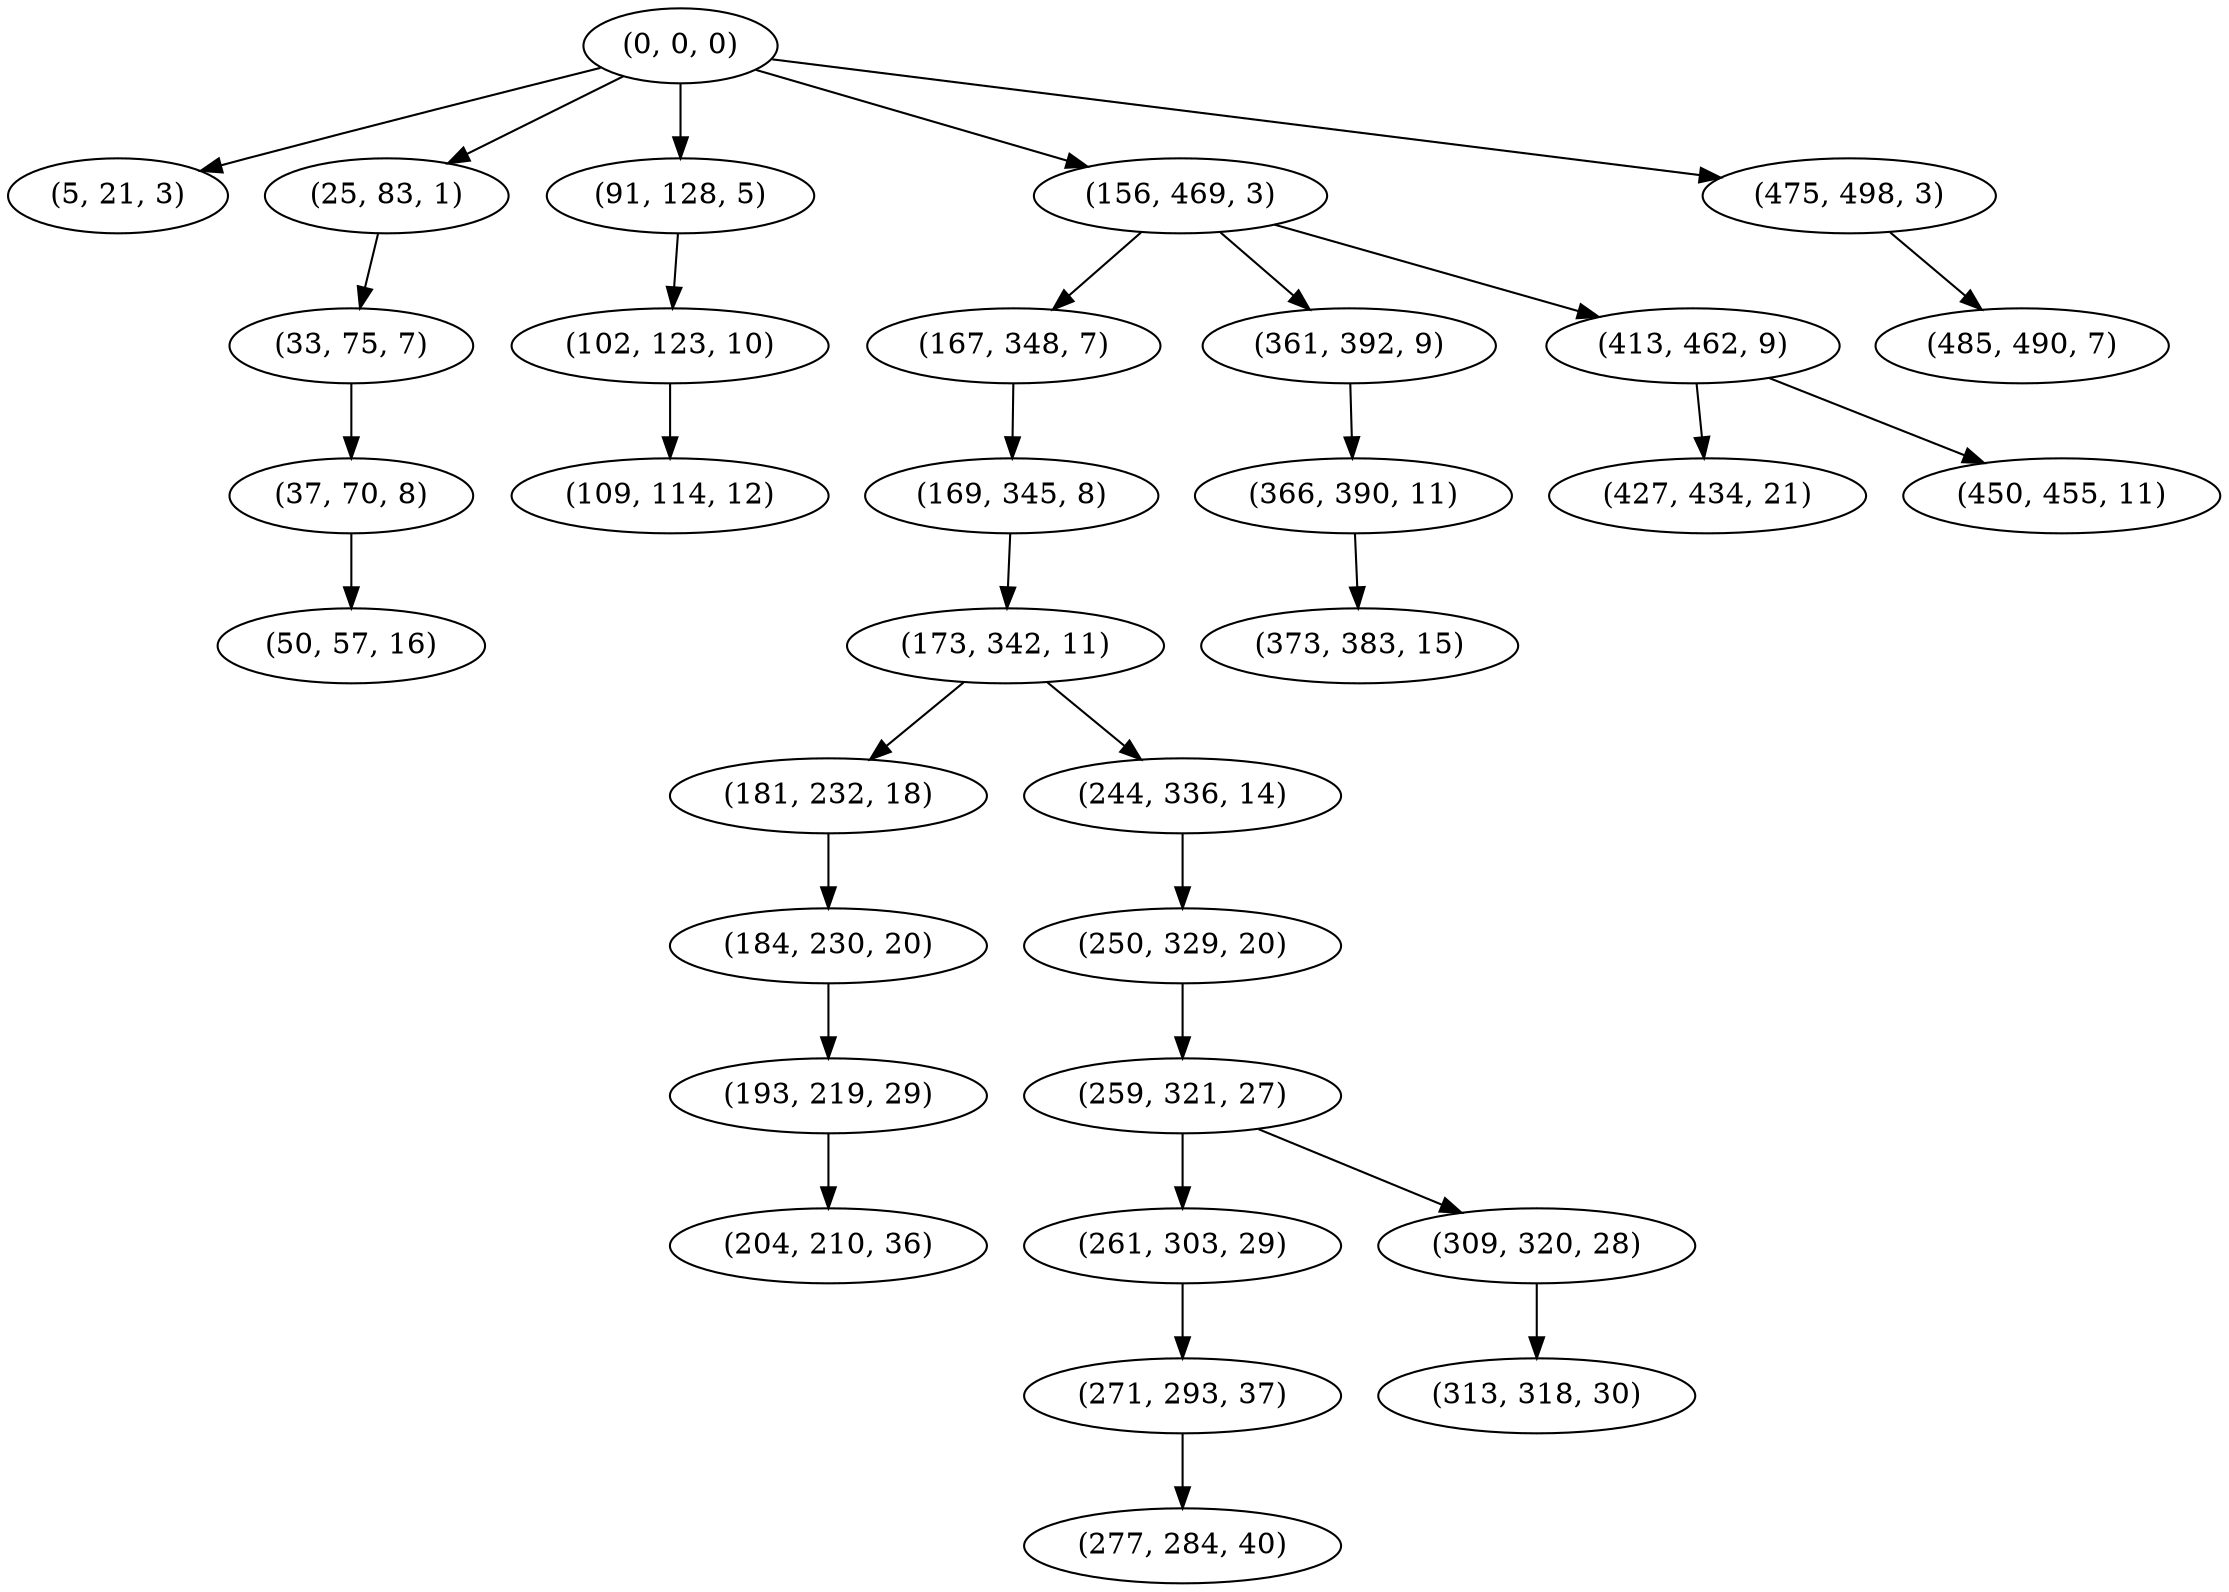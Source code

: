 digraph tree {
    "(0, 0, 0)";
    "(5, 21, 3)";
    "(25, 83, 1)";
    "(33, 75, 7)";
    "(37, 70, 8)";
    "(50, 57, 16)";
    "(91, 128, 5)";
    "(102, 123, 10)";
    "(109, 114, 12)";
    "(156, 469, 3)";
    "(167, 348, 7)";
    "(169, 345, 8)";
    "(173, 342, 11)";
    "(181, 232, 18)";
    "(184, 230, 20)";
    "(193, 219, 29)";
    "(204, 210, 36)";
    "(244, 336, 14)";
    "(250, 329, 20)";
    "(259, 321, 27)";
    "(261, 303, 29)";
    "(271, 293, 37)";
    "(277, 284, 40)";
    "(309, 320, 28)";
    "(313, 318, 30)";
    "(361, 392, 9)";
    "(366, 390, 11)";
    "(373, 383, 15)";
    "(413, 462, 9)";
    "(427, 434, 21)";
    "(450, 455, 11)";
    "(475, 498, 3)";
    "(485, 490, 7)";
    "(0, 0, 0)" -> "(5, 21, 3)";
    "(0, 0, 0)" -> "(25, 83, 1)";
    "(0, 0, 0)" -> "(91, 128, 5)";
    "(0, 0, 0)" -> "(156, 469, 3)";
    "(0, 0, 0)" -> "(475, 498, 3)";
    "(25, 83, 1)" -> "(33, 75, 7)";
    "(33, 75, 7)" -> "(37, 70, 8)";
    "(37, 70, 8)" -> "(50, 57, 16)";
    "(91, 128, 5)" -> "(102, 123, 10)";
    "(102, 123, 10)" -> "(109, 114, 12)";
    "(156, 469, 3)" -> "(167, 348, 7)";
    "(156, 469, 3)" -> "(361, 392, 9)";
    "(156, 469, 3)" -> "(413, 462, 9)";
    "(167, 348, 7)" -> "(169, 345, 8)";
    "(169, 345, 8)" -> "(173, 342, 11)";
    "(173, 342, 11)" -> "(181, 232, 18)";
    "(173, 342, 11)" -> "(244, 336, 14)";
    "(181, 232, 18)" -> "(184, 230, 20)";
    "(184, 230, 20)" -> "(193, 219, 29)";
    "(193, 219, 29)" -> "(204, 210, 36)";
    "(244, 336, 14)" -> "(250, 329, 20)";
    "(250, 329, 20)" -> "(259, 321, 27)";
    "(259, 321, 27)" -> "(261, 303, 29)";
    "(259, 321, 27)" -> "(309, 320, 28)";
    "(261, 303, 29)" -> "(271, 293, 37)";
    "(271, 293, 37)" -> "(277, 284, 40)";
    "(309, 320, 28)" -> "(313, 318, 30)";
    "(361, 392, 9)" -> "(366, 390, 11)";
    "(366, 390, 11)" -> "(373, 383, 15)";
    "(413, 462, 9)" -> "(427, 434, 21)";
    "(413, 462, 9)" -> "(450, 455, 11)";
    "(475, 498, 3)" -> "(485, 490, 7)";
}
